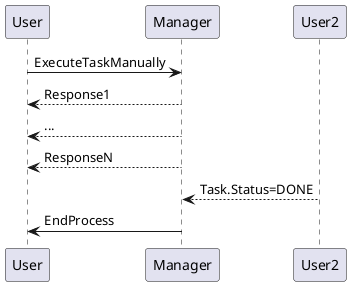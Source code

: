 @startuml

@startuml

User -> Manager: ExecuteTaskManually
Manager --> User: Response1
Manager --> User: ...
Manager --> User: ResponseN
User2 --> Manager: Task.Status=DONE
Manager -> User: EndProcess

@enduml



@enduml

